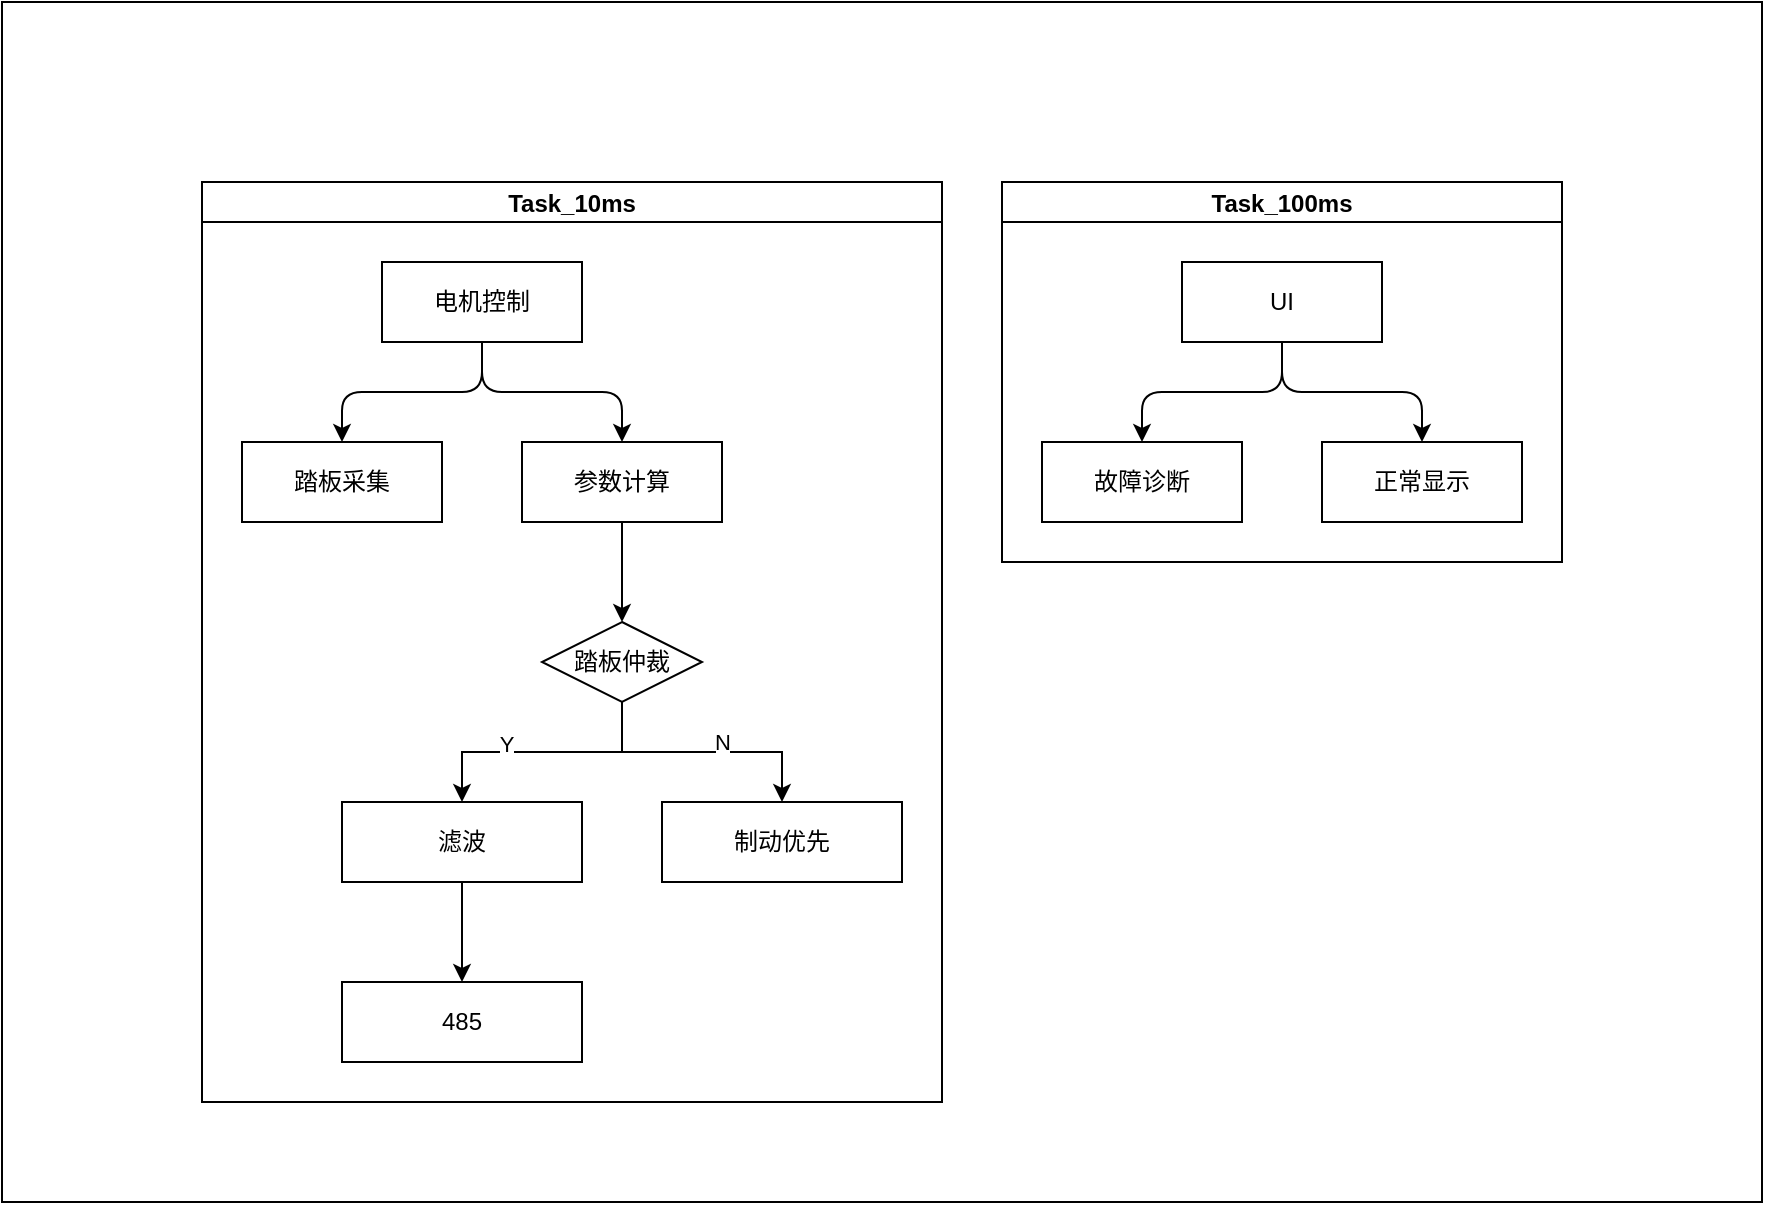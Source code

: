 <mxfile version="24.0.4" type="github">
  <diagram name="Page-1" id="5d7acffa-a066-3a61-03fe-96351882024d">
    <mxGraphModel dx="3234" dy="1237" grid="1" gridSize="10" guides="1" tooltips="1" connect="1" arrows="1" fold="1" page="1" pageScale="1" pageWidth="1100" pageHeight="850" background="#ffffff" math="0" shadow="0">
      <root>
        <mxCell id="0" />
        <mxCell id="1" parent="0" />
        <mxCell id="29Lj3iUQ5lexlKbBC4aA-5" value="" style="rounded=0;whiteSpace=wrap;html=1;align=center;" vertex="1" parent="1">
          <mxGeometry x="-270" y="210" width="880" height="600" as="geometry" />
        </mxCell>
        <mxCell id="29Lj3iUQ5lexlKbBC4aA-25" value="Task_10ms" style="swimlane;startSize=20;horizontal=1;childLayout=treeLayout;horizontalTree=0;resizable=0;containerType=tree;fontSize=12;" vertex="1" parent="1">
          <mxGeometry x="-170" y="300" width="370" height="460" as="geometry" />
        </mxCell>
        <mxCell id="29Lj3iUQ5lexlKbBC4aA-26" value="电机控制" style="whiteSpace=wrap;html=1;" vertex="1" parent="29Lj3iUQ5lexlKbBC4aA-25">
          <mxGeometry x="90" y="40" width="100" height="40" as="geometry" />
        </mxCell>
        <mxCell id="29Lj3iUQ5lexlKbBC4aA-27" value="踏板采集" style="whiteSpace=wrap;html=1;" vertex="1" parent="29Lj3iUQ5lexlKbBC4aA-25">
          <mxGeometry x="20" y="130" width="100" height="40" as="geometry" />
        </mxCell>
        <mxCell id="29Lj3iUQ5lexlKbBC4aA-28" value="" style="edgeStyle=elbowEdgeStyle;elbow=vertical;html=1;rounded=1;curved=0;sourcePerimeterSpacing=0;targetPerimeterSpacing=0;startSize=6;endSize=6;" edge="1" parent="29Lj3iUQ5lexlKbBC4aA-25" source="29Lj3iUQ5lexlKbBC4aA-26" target="29Lj3iUQ5lexlKbBC4aA-27">
          <mxGeometry relative="1" as="geometry" />
        </mxCell>
        <mxCell id="29Lj3iUQ5lexlKbBC4aA-44" value="" style="edgeStyle=orthogonalEdgeStyle;rounded=0;orthogonalLoop=1;jettySize=auto;html=1;" edge="1" parent="29Lj3iUQ5lexlKbBC4aA-25" source="29Lj3iUQ5lexlKbBC4aA-29" target="29Lj3iUQ5lexlKbBC4aA-43">
          <mxGeometry relative="1" as="geometry" />
        </mxCell>
        <mxCell id="29Lj3iUQ5lexlKbBC4aA-29" value="参数计算" style="whiteSpace=wrap;html=1;" vertex="1" parent="29Lj3iUQ5lexlKbBC4aA-25">
          <mxGeometry x="160" y="130" width="100" height="40" as="geometry" />
        </mxCell>
        <mxCell id="29Lj3iUQ5lexlKbBC4aA-30" value="" style="edgeStyle=elbowEdgeStyle;elbow=vertical;html=1;rounded=1;curved=0;sourcePerimeterSpacing=0;targetPerimeterSpacing=0;startSize=6;endSize=6;" edge="1" parent="29Lj3iUQ5lexlKbBC4aA-25" source="29Lj3iUQ5lexlKbBC4aA-26" target="29Lj3iUQ5lexlKbBC4aA-29">
          <mxGeometry relative="1" as="geometry" />
        </mxCell>
        <mxCell id="29Lj3iUQ5lexlKbBC4aA-46" value="" style="edgeStyle=orthogonalEdgeStyle;rounded=0;orthogonalLoop=1;jettySize=auto;html=1;" edge="1" parent="29Lj3iUQ5lexlKbBC4aA-25" source="29Lj3iUQ5lexlKbBC4aA-43" target="29Lj3iUQ5lexlKbBC4aA-45">
          <mxGeometry relative="1" as="geometry" />
        </mxCell>
        <mxCell id="29Lj3iUQ5lexlKbBC4aA-54" value="Y" style="edgeLabel;html=1;align=center;verticalAlign=middle;resizable=0;points=[];" vertex="1" connectable="0" parent="29Lj3iUQ5lexlKbBC4aA-46">
          <mxGeometry x="0.282" y="-4" relative="1" as="geometry">
            <mxPoint as="offset" />
          </mxGeometry>
        </mxCell>
        <mxCell id="29Lj3iUQ5lexlKbBC4aA-43" value="踏板仲裁" style="rhombus;whiteSpace=wrap;html=1;" vertex="1" parent="29Lj3iUQ5lexlKbBC4aA-25">
          <mxGeometry x="170" y="220" width="80" height="40" as="geometry" />
        </mxCell>
        <mxCell id="29Lj3iUQ5lexlKbBC4aA-50" value="" style="edgeStyle=orthogonalEdgeStyle;rounded=0;orthogonalLoop=1;jettySize=auto;html=1;exitX=0.5;exitY=1;exitDx=0;exitDy=0;entryX=0.5;entryY=0;entryDx=0;entryDy=0;" edge="1" parent="29Lj3iUQ5lexlKbBC4aA-25" source="29Lj3iUQ5lexlKbBC4aA-45" target="29Lj3iUQ5lexlKbBC4aA-49">
          <mxGeometry relative="1" as="geometry">
            <mxPoint x="-10" y="350" as="sourcePoint" />
            <mxPoint x="110" y="450" as="targetPoint" />
            <Array as="points">
              <mxPoint x="130" y="380" />
              <mxPoint x="130" y="380" />
            </Array>
          </mxGeometry>
        </mxCell>
        <mxCell id="29Lj3iUQ5lexlKbBC4aA-45" value="滤波" style="whiteSpace=wrap;html=1;" vertex="1" parent="29Lj3iUQ5lexlKbBC4aA-25">
          <mxGeometry x="70" y="310" width="120" height="40" as="geometry" />
        </mxCell>
        <mxCell id="29Lj3iUQ5lexlKbBC4aA-49" value="485" style="whiteSpace=wrap;html=1;" vertex="1" parent="29Lj3iUQ5lexlKbBC4aA-25">
          <mxGeometry x="70" y="400" width="120" height="40" as="geometry" />
        </mxCell>
        <mxCell id="29Lj3iUQ5lexlKbBC4aA-52" value="" style="edgeStyle=orthogonalEdgeStyle;rounded=0;orthogonalLoop=1;jettySize=auto;html=1;" edge="1" target="29Lj3iUQ5lexlKbBC4aA-53" source="29Lj3iUQ5lexlKbBC4aA-43" parent="29Lj3iUQ5lexlKbBC4aA-25">
          <mxGeometry relative="1" as="geometry">
            <mxPoint x="40" y="560" as="sourcePoint" />
          </mxGeometry>
        </mxCell>
        <mxCell id="29Lj3iUQ5lexlKbBC4aA-55" value="N" style="edgeLabel;html=1;align=center;verticalAlign=middle;resizable=0;points=[];" vertex="1" connectable="0" parent="29Lj3iUQ5lexlKbBC4aA-52">
          <mxGeometry x="0.124" y="-4" relative="1" as="geometry">
            <mxPoint x="2" y="-9" as="offset" />
          </mxGeometry>
        </mxCell>
        <mxCell id="29Lj3iUQ5lexlKbBC4aA-53" value="制动优先" style="whiteSpace=wrap;html=1;" vertex="1" parent="29Lj3iUQ5lexlKbBC4aA-25">
          <mxGeometry x="230" y="310" width="120" height="40" as="geometry" />
        </mxCell>
        <mxCell id="29Lj3iUQ5lexlKbBC4aA-56" value="Task_100ms" style="swimlane;startSize=20;horizontal=1;childLayout=treeLayout;horizontalTree=0;resizable=0;containerType=tree;fontSize=12;" vertex="1" parent="1">
          <mxGeometry x="230" y="300" width="280" height="190" as="geometry" />
        </mxCell>
        <mxCell id="29Lj3iUQ5lexlKbBC4aA-57" value="UI" style="whiteSpace=wrap;html=1;" vertex="1" parent="29Lj3iUQ5lexlKbBC4aA-56">
          <mxGeometry x="90" y="40" width="100" height="40" as="geometry" />
        </mxCell>
        <mxCell id="29Lj3iUQ5lexlKbBC4aA-58" value="故障诊断" style="whiteSpace=wrap;html=1;" vertex="1" parent="29Lj3iUQ5lexlKbBC4aA-56">
          <mxGeometry x="20" y="130" width="100" height="40" as="geometry" />
        </mxCell>
        <mxCell id="29Lj3iUQ5lexlKbBC4aA-59" value="" style="edgeStyle=elbowEdgeStyle;elbow=vertical;html=1;rounded=1;curved=0;sourcePerimeterSpacing=0;targetPerimeterSpacing=0;startSize=6;endSize=6;" edge="1" parent="29Lj3iUQ5lexlKbBC4aA-56" source="29Lj3iUQ5lexlKbBC4aA-57" target="29Lj3iUQ5lexlKbBC4aA-58">
          <mxGeometry relative="1" as="geometry" />
        </mxCell>
        <mxCell id="29Lj3iUQ5lexlKbBC4aA-61" value="正常显示" style="whiteSpace=wrap;html=1;" vertex="1" parent="29Lj3iUQ5lexlKbBC4aA-56">
          <mxGeometry x="160" y="130" width="100" height="40" as="geometry" />
        </mxCell>
        <mxCell id="29Lj3iUQ5lexlKbBC4aA-62" value="" style="edgeStyle=elbowEdgeStyle;elbow=vertical;html=1;rounded=1;curved=0;sourcePerimeterSpacing=0;targetPerimeterSpacing=0;startSize=6;endSize=6;" edge="1" parent="29Lj3iUQ5lexlKbBC4aA-56" source="29Lj3iUQ5lexlKbBC4aA-57" target="29Lj3iUQ5lexlKbBC4aA-61">
          <mxGeometry relative="1" as="geometry" />
        </mxCell>
      </root>
    </mxGraphModel>
  </diagram>
</mxfile>
